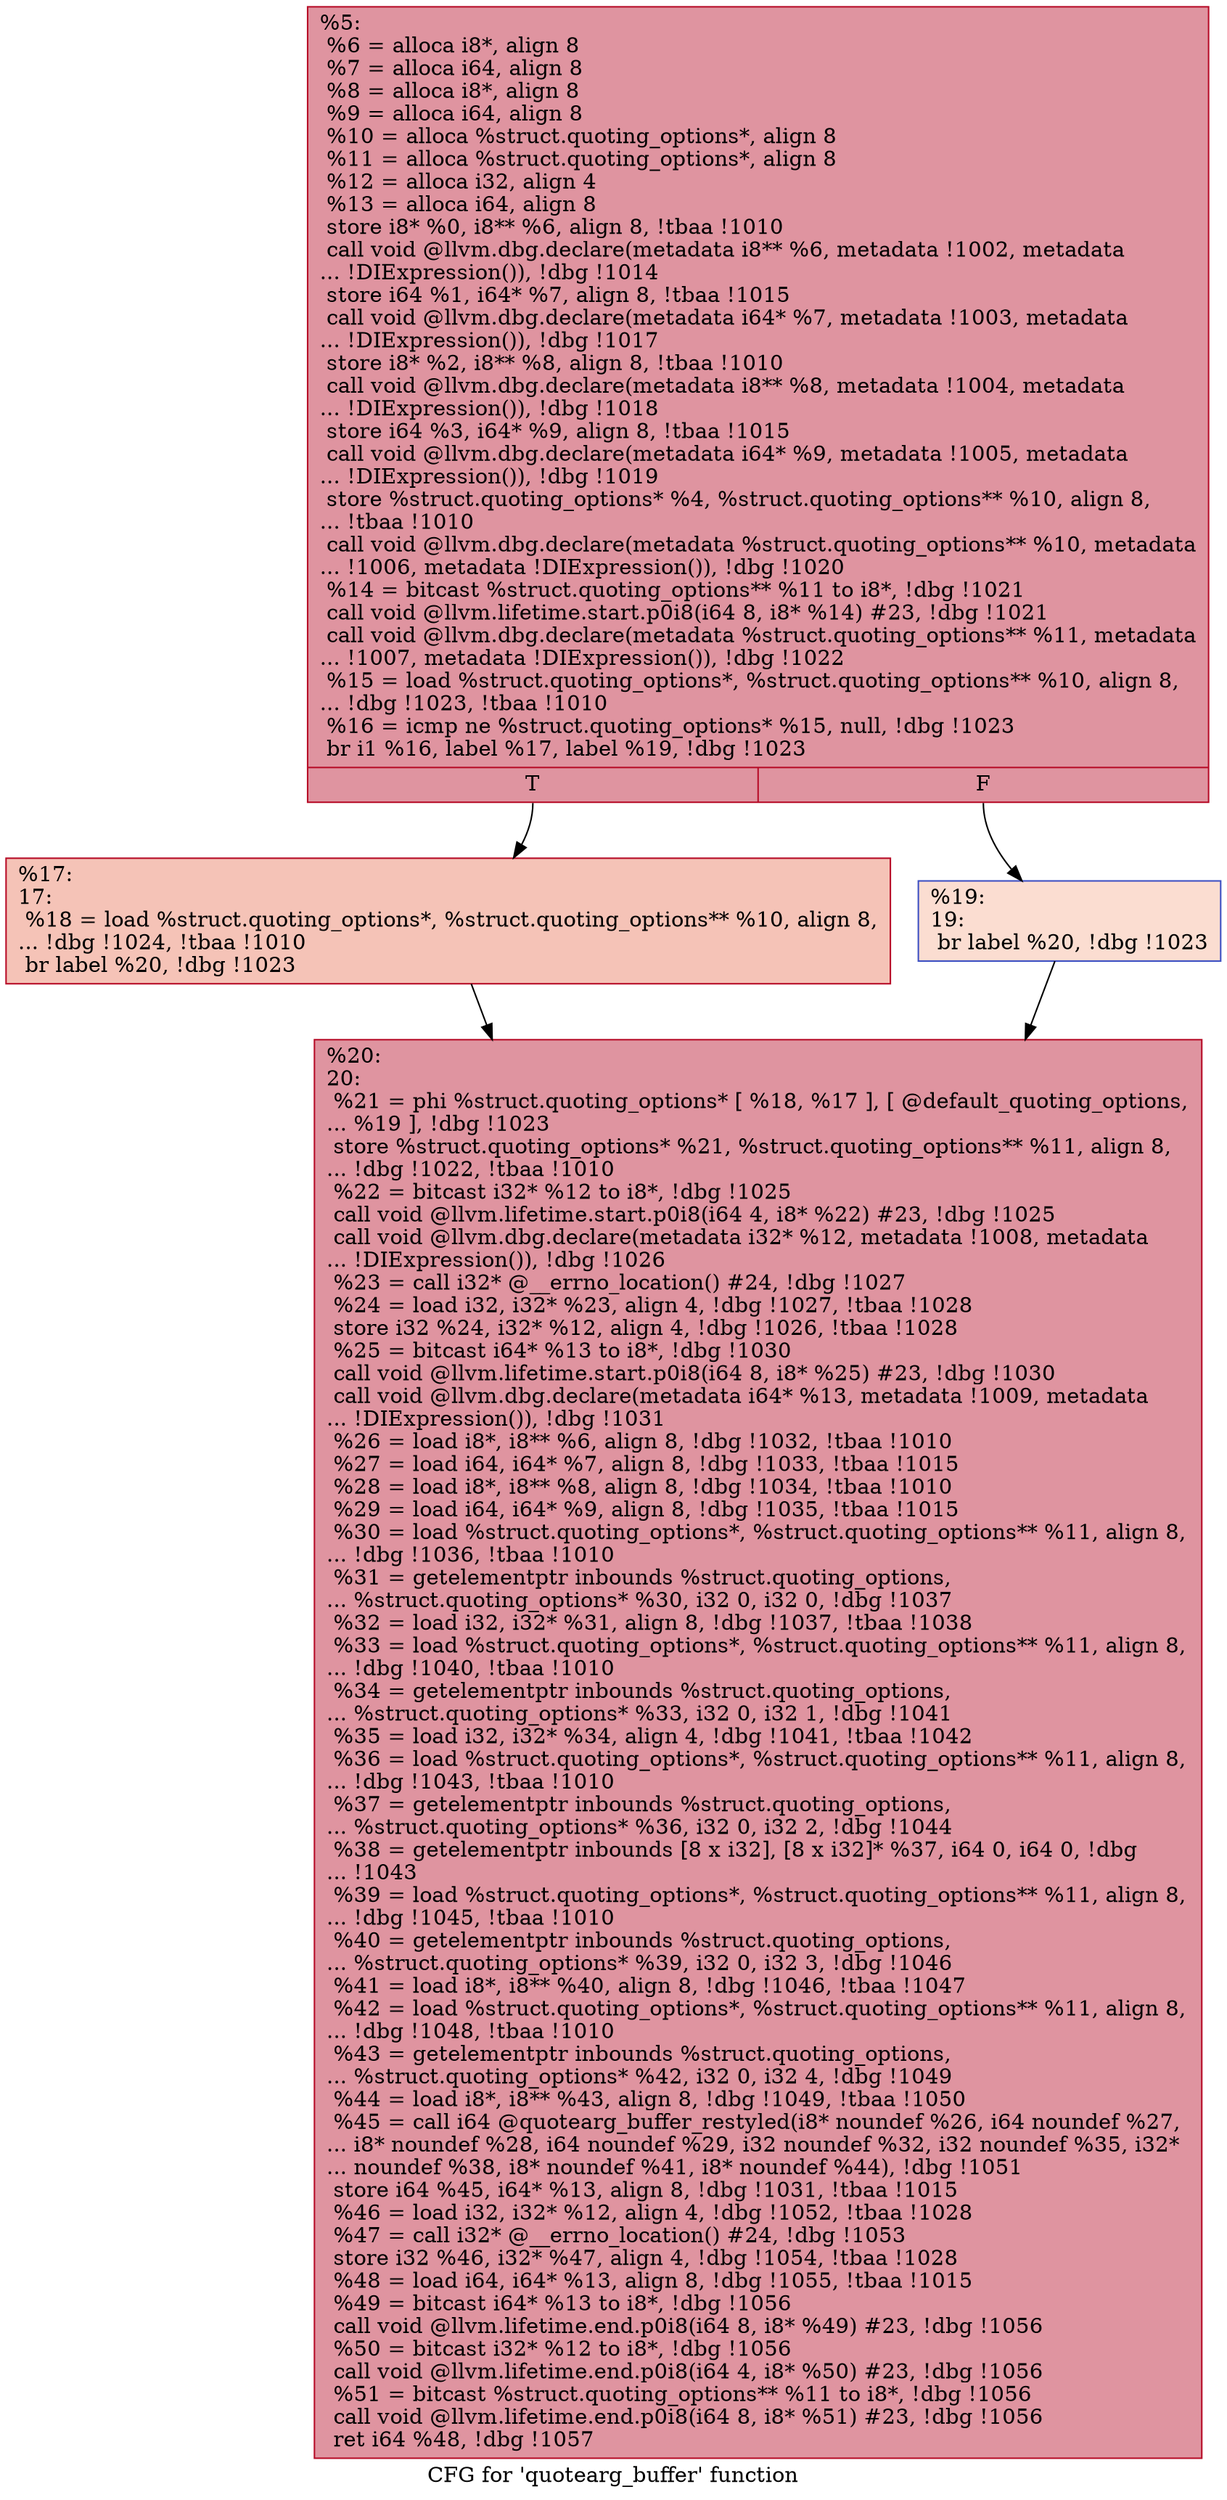 digraph "CFG for 'quotearg_buffer' function" {
	label="CFG for 'quotearg_buffer' function";

	Node0x227a020 [shape=record,color="#b70d28ff", style=filled, fillcolor="#b70d2870",label="{%5:\l  %6 = alloca i8*, align 8\l  %7 = alloca i64, align 8\l  %8 = alloca i8*, align 8\l  %9 = alloca i64, align 8\l  %10 = alloca %struct.quoting_options*, align 8\l  %11 = alloca %struct.quoting_options*, align 8\l  %12 = alloca i32, align 4\l  %13 = alloca i64, align 8\l  store i8* %0, i8** %6, align 8, !tbaa !1010\l  call void @llvm.dbg.declare(metadata i8** %6, metadata !1002, metadata\l... !DIExpression()), !dbg !1014\l  store i64 %1, i64* %7, align 8, !tbaa !1015\l  call void @llvm.dbg.declare(metadata i64* %7, metadata !1003, metadata\l... !DIExpression()), !dbg !1017\l  store i8* %2, i8** %8, align 8, !tbaa !1010\l  call void @llvm.dbg.declare(metadata i8** %8, metadata !1004, metadata\l... !DIExpression()), !dbg !1018\l  store i64 %3, i64* %9, align 8, !tbaa !1015\l  call void @llvm.dbg.declare(metadata i64* %9, metadata !1005, metadata\l... !DIExpression()), !dbg !1019\l  store %struct.quoting_options* %4, %struct.quoting_options** %10, align 8,\l... !tbaa !1010\l  call void @llvm.dbg.declare(metadata %struct.quoting_options** %10, metadata\l... !1006, metadata !DIExpression()), !dbg !1020\l  %14 = bitcast %struct.quoting_options** %11 to i8*, !dbg !1021\l  call void @llvm.lifetime.start.p0i8(i64 8, i8* %14) #23, !dbg !1021\l  call void @llvm.dbg.declare(metadata %struct.quoting_options** %11, metadata\l... !1007, metadata !DIExpression()), !dbg !1022\l  %15 = load %struct.quoting_options*, %struct.quoting_options** %10, align 8,\l... !dbg !1023, !tbaa !1010\l  %16 = icmp ne %struct.quoting_options* %15, null, !dbg !1023\l  br i1 %16, label %17, label %19, !dbg !1023\l|{<s0>T|<s1>F}}"];
	Node0x227a020:s0 -> Node0x227a0a0;
	Node0x227a020:s1 -> Node0x227a0f0;
	Node0x227a0a0 [shape=record,color="#b70d28ff", style=filled, fillcolor="#e8765c70",label="{%17:\l17:                                               \l  %18 = load %struct.quoting_options*, %struct.quoting_options** %10, align 8,\l... !dbg !1024, !tbaa !1010\l  br label %20, !dbg !1023\l}"];
	Node0x227a0a0 -> Node0x227a140;
	Node0x227a0f0 [shape=record,color="#3d50c3ff", style=filled, fillcolor="#f7b39670",label="{%19:\l19:                                               \l  br label %20, !dbg !1023\l}"];
	Node0x227a0f0 -> Node0x227a140;
	Node0x227a140 [shape=record,color="#b70d28ff", style=filled, fillcolor="#b70d2870",label="{%20:\l20:                                               \l  %21 = phi %struct.quoting_options* [ %18, %17 ], [ @default_quoting_options,\l... %19 ], !dbg !1023\l  store %struct.quoting_options* %21, %struct.quoting_options** %11, align 8,\l... !dbg !1022, !tbaa !1010\l  %22 = bitcast i32* %12 to i8*, !dbg !1025\l  call void @llvm.lifetime.start.p0i8(i64 4, i8* %22) #23, !dbg !1025\l  call void @llvm.dbg.declare(metadata i32* %12, metadata !1008, metadata\l... !DIExpression()), !dbg !1026\l  %23 = call i32* @__errno_location() #24, !dbg !1027\l  %24 = load i32, i32* %23, align 4, !dbg !1027, !tbaa !1028\l  store i32 %24, i32* %12, align 4, !dbg !1026, !tbaa !1028\l  %25 = bitcast i64* %13 to i8*, !dbg !1030\l  call void @llvm.lifetime.start.p0i8(i64 8, i8* %25) #23, !dbg !1030\l  call void @llvm.dbg.declare(metadata i64* %13, metadata !1009, metadata\l... !DIExpression()), !dbg !1031\l  %26 = load i8*, i8** %6, align 8, !dbg !1032, !tbaa !1010\l  %27 = load i64, i64* %7, align 8, !dbg !1033, !tbaa !1015\l  %28 = load i8*, i8** %8, align 8, !dbg !1034, !tbaa !1010\l  %29 = load i64, i64* %9, align 8, !dbg !1035, !tbaa !1015\l  %30 = load %struct.quoting_options*, %struct.quoting_options** %11, align 8,\l... !dbg !1036, !tbaa !1010\l  %31 = getelementptr inbounds %struct.quoting_options,\l... %struct.quoting_options* %30, i32 0, i32 0, !dbg !1037\l  %32 = load i32, i32* %31, align 8, !dbg !1037, !tbaa !1038\l  %33 = load %struct.quoting_options*, %struct.quoting_options** %11, align 8,\l... !dbg !1040, !tbaa !1010\l  %34 = getelementptr inbounds %struct.quoting_options,\l... %struct.quoting_options* %33, i32 0, i32 1, !dbg !1041\l  %35 = load i32, i32* %34, align 4, !dbg !1041, !tbaa !1042\l  %36 = load %struct.quoting_options*, %struct.quoting_options** %11, align 8,\l... !dbg !1043, !tbaa !1010\l  %37 = getelementptr inbounds %struct.quoting_options,\l... %struct.quoting_options* %36, i32 0, i32 2, !dbg !1044\l  %38 = getelementptr inbounds [8 x i32], [8 x i32]* %37, i64 0, i64 0, !dbg\l... !1043\l  %39 = load %struct.quoting_options*, %struct.quoting_options** %11, align 8,\l... !dbg !1045, !tbaa !1010\l  %40 = getelementptr inbounds %struct.quoting_options,\l... %struct.quoting_options* %39, i32 0, i32 3, !dbg !1046\l  %41 = load i8*, i8** %40, align 8, !dbg !1046, !tbaa !1047\l  %42 = load %struct.quoting_options*, %struct.quoting_options** %11, align 8,\l... !dbg !1048, !tbaa !1010\l  %43 = getelementptr inbounds %struct.quoting_options,\l... %struct.quoting_options* %42, i32 0, i32 4, !dbg !1049\l  %44 = load i8*, i8** %43, align 8, !dbg !1049, !tbaa !1050\l  %45 = call i64 @quotearg_buffer_restyled(i8* noundef %26, i64 noundef %27,\l... i8* noundef %28, i64 noundef %29, i32 noundef %32, i32 noundef %35, i32*\l... noundef %38, i8* noundef %41, i8* noundef %44), !dbg !1051\l  store i64 %45, i64* %13, align 8, !dbg !1031, !tbaa !1015\l  %46 = load i32, i32* %12, align 4, !dbg !1052, !tbaa !1028\l  %47 = call i32* @__errno_location() #24, !dbg !1053\l  store i32 %46, i32* %47, align 4, !dbg !1054, !tbaa !1028\l  %48 = load i64, i64* %13, align 8, !dbg !1055, !tbaa !1015\l  %49 = bitcast i64* %13 to i8*, !dbg !1056\l  call void @llvm.lifetime.end.p0i8(i64 8, i8* %49) #23, !dbg !1056\l  %50 = bitcast i32* %12 to i8*, !dbg !1056\l  call void @llvm.lifetime.end.p0i8(i64 4, i8* %50) #23, !dbg !1056\l  %51 = bitcast %struct.quoting_options** %11 to i8*, !dbg !1056\l  call void @llvm.lifetime.end.p0i8(i64 8, i8* %51) #23, !dbg !1056\l  ret i64 %48, !dbg !1057\l}"];
}
